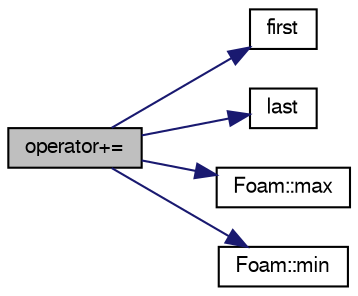 digraph "operator+="
{
  bgcolor="transparent";
  edge [fontname="FreeSans",fontsize="10",labelfontname="FreeSans",labelfontsize="10"];
  node [fontname="FreeSans",fontsize="10",shape=record];
  rankdir="LR";
  Node81 [label="operator+=",height=0.2,width=0.4,color="black", fillcolor="grey75", style="filled", fontcolor="black"];
  Node81 -> Node82 [color="midnightblue",fontsize="10",style="solid",fontname="FreeSans"];
  Node82 [label="first",height=0.2,width=0.4,color="black",URL="$a28142.html#a738c052b6c0f0818e63a823f55c43810",tooltip="The (inclusive) lower value of the range. "];
  Node81 -> Node83 [color="midnightblue",fontsize="10",style="solid",fontname="FreeSans"];
  Node83 [label="last",height=0.2,width=0.4,color="black",URL="$a28142.html#aa7bd9148c949f450cc02fda88f421e8b",tooltip="The (inclusive) upper value of the range. "];
  Node81 -> Node84 [color="midnightblue",fontsize="10",style="solid",fontname="FreeSans"];
  Node84 [label="Foam::max",height=0.2,width=0.4,color="black",URL="$a21124.html#ac993e906cf2774ae77e666bc24e81733"];
  Node81 -> Node85 [color="midnightblue",fontsize="10",style="solid",fontname="FreeSans"];
  Node85 [label="Foam::min",height=0.2,width=0.4,color="black",URL="$a21124.html#a253e112ad2d56d96230ff39ea7f442dc"];
}
